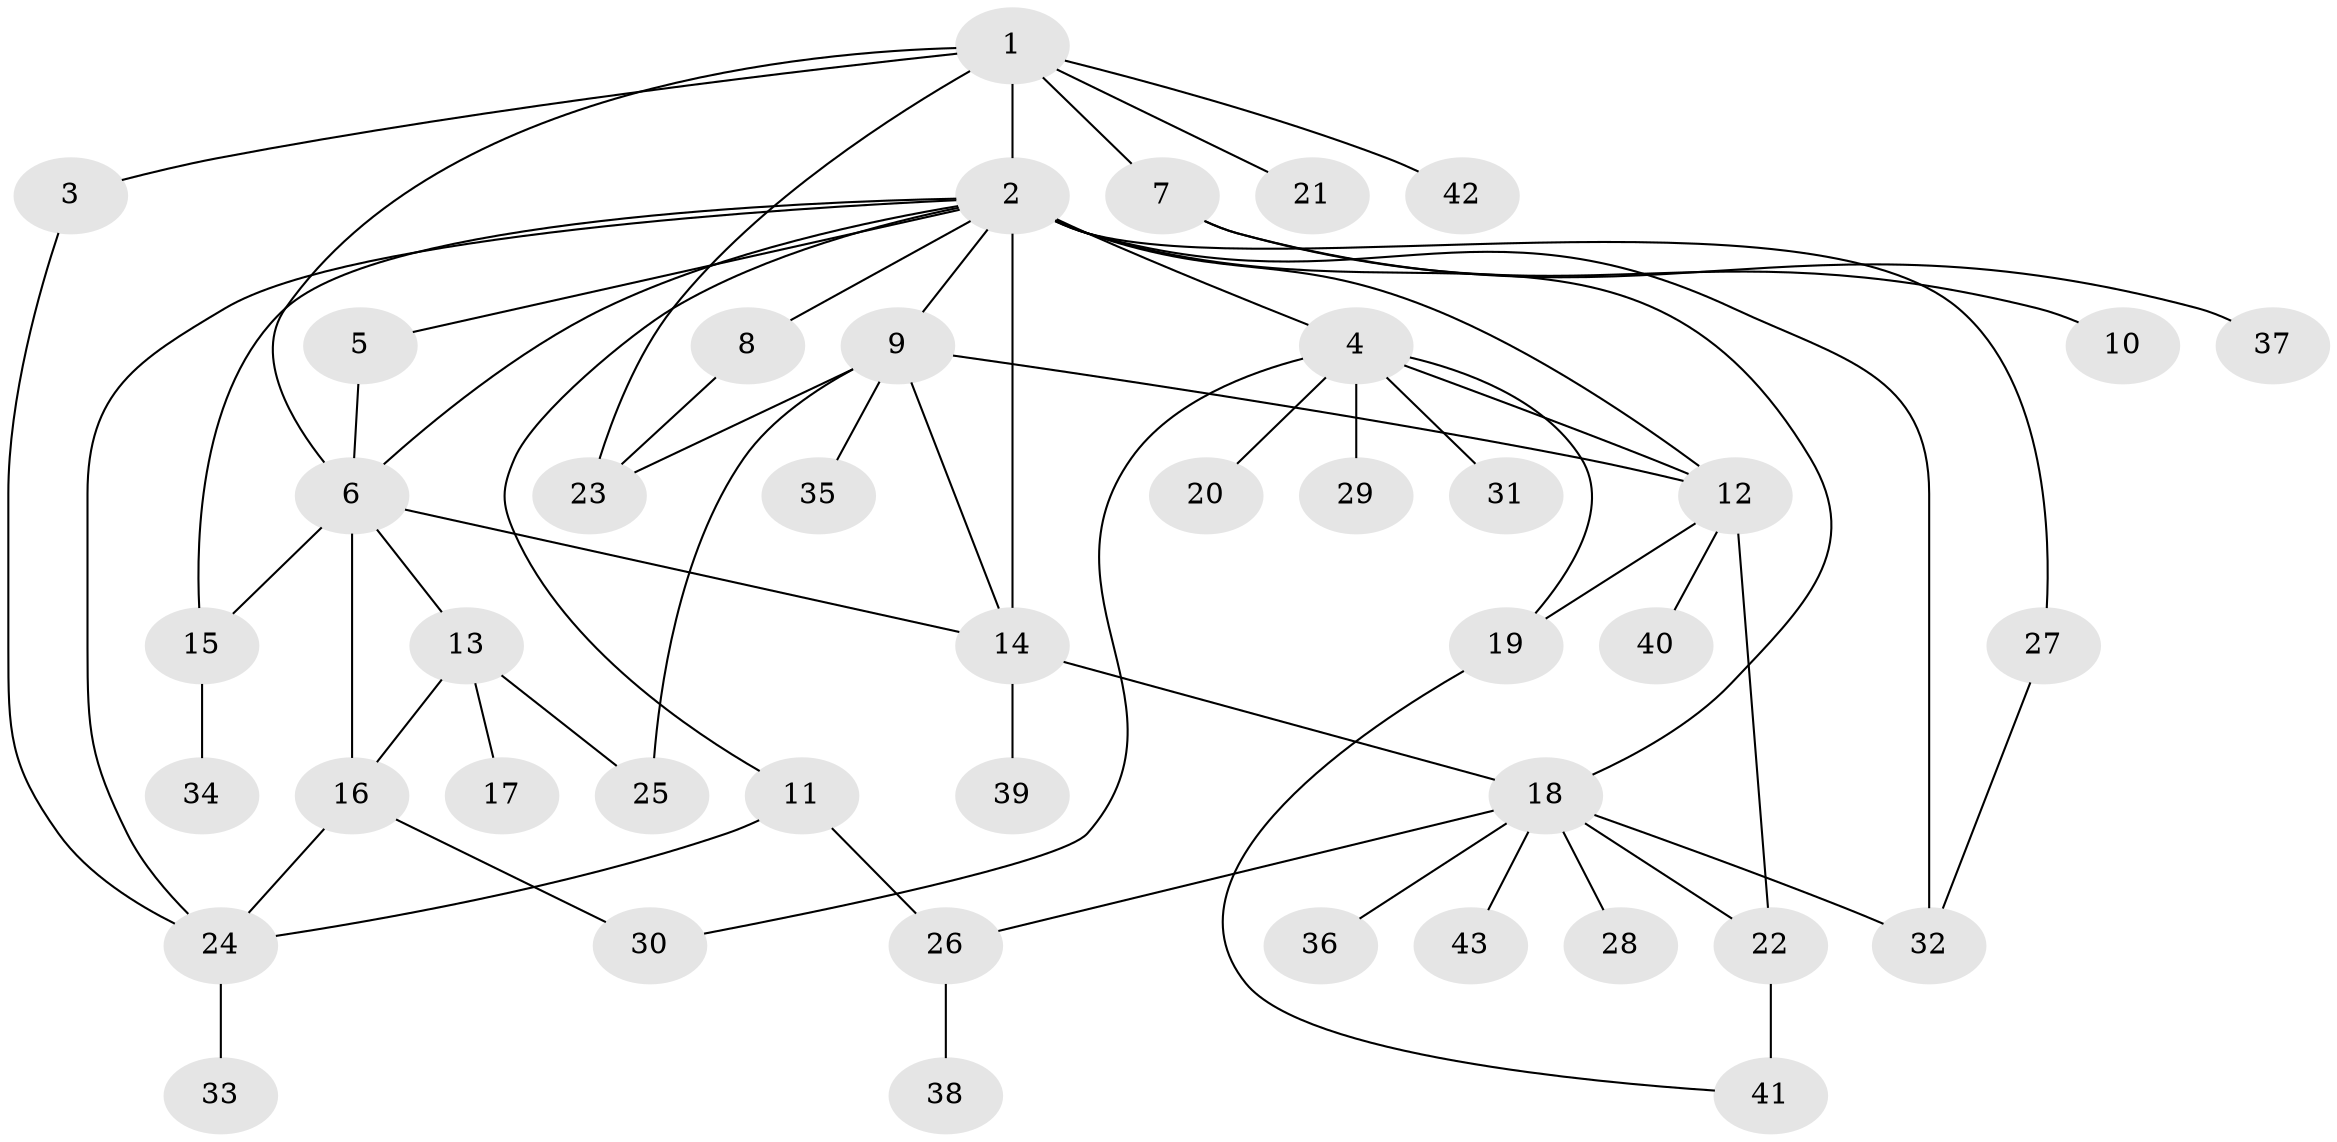 // original degree distribution, {8: 0.03488372093023256, 26: 0.011627906976744186, 3: 0.09302325581395349, 2: 0.19767441860465115, 12: 0.011627906976744186, 4: 0.08139534883720931, 1: 0.5116279069767442, 6: 0.023255813953488372, 10: 0.011627906976744186, 5: 0.023255813953488372}
// Generated by graph-tools (version 1.1) at 2025/35/03/09/25 02:35:50]
// undirected, 43 vertices, 64 edges
graph export_dot {
graph [start="1"]
  node [color=gray90,style=filled];
  1;
  2;
  3;
  4;
  5;
  6;
  7;
  8;
  9;
  10;
  11;
  12;
  13;
  14;
  15;
  16;
  17;
  18;
  19;
  20;
  21;
  22;
  23;
  24;
  25;
  26;
  27;
  28;
  29;
  30;
  31;
  32;
  33;
  34;
  35;
  36;
  37;
  38;
  39;
  40;
  41;
  42;
  43;
  1 -- 2 [weight=1.0];
  1 -- 3 [weight=1.0];
  1 -- 6 [weight=1.0];
  1 -- 7 [weight=1.0];
  1 -- 21 [weight=1.0];
  1 -- 23 [weight=1.0];
  1 -- 42 [weight=1.0];
  2 -- 4 [weight=1.0];
  2 -- 5 [weight=1.0];
  2 -- 6 [weight=1.0];
  2 -- 8 [weight=1.0];
  2 -- 9 [weight=1.0];
  2 -- 11 [weight=1.0];
  2 -- 12 [weight=2.0];
  2 -- 14 [weight=10.0];
  2 -- 15 [weight=1.0];
  2 -- 18 [weight=1.0];
  2 -- 24 [weight=1.0];
  2 -- 27 [weight=1.0];
  2 -- 32 [weight=1.0];
  3 -- 24 [weight=1.0];
  4 -- 12 [weight=1.0];
  4 -- 19 [weight=1.0];
  4 -- 20 [weight=1.0];
  4 -- 29 [weight=1.0];
  4 -- 30 [weight=1.0];
  4 -- 31 [weight=1.0];
  5 -- 6 [weight=1.0];
  6 -- 13 [weight=1.0];
  6 -- 14 [weight=1.0];
  6 -- 15 [weight=1.0];
  6 -- 16 [weight=4.0];
  7 -- 10 [weight=1.0];
  7 -- 37 [weight=1.0];
  8 -- 23 [weight=1.0];
  9 -- 12 [weight=1.0];
  9 -- 14 [weight=1.0];
  9 -- 23 [weight=2.0];
  9 -- 25 [weight=1.0];
  9 -- 35 [weight=1.0];
  11 -- 24 [weight=1.0];
  11 -- 26 [weight=1.0];
  12 -- 19 [weight=1.0];
  12 -- 22 [weight=2.0];
  12 -- 40 [weight=1.0];
  13 -- 16 [weight=1.0];
  13 -- 17 [weight=1.0];
  13 -- 25 [weight=2.0];
  14 -- 18 [weight=1.0];
  14 -- 39 [weight=1.0];
  15 -- 34 [weight=1.0];
  16 -- 24 [weight=1.0];
  16 -- 30 [weight=1.0];
  18 -- 22 [weight=1.0];
  18 -- 26 [weight=1.0];
  18 -- 28 [weight=1.0];
  18 -- 32 [weight=1.0];
  18 -- 36 [weight=1.0];
  18 -- 43 [weight=1.0];
  19 -- 41 [weight=1.0];
  22 -- 41 [weight=2.0];
  24 -- 33 [weight=1.0];
  26 -- 38 [weight=1.0];
  27 -- 32 [weight=1.0];
}

